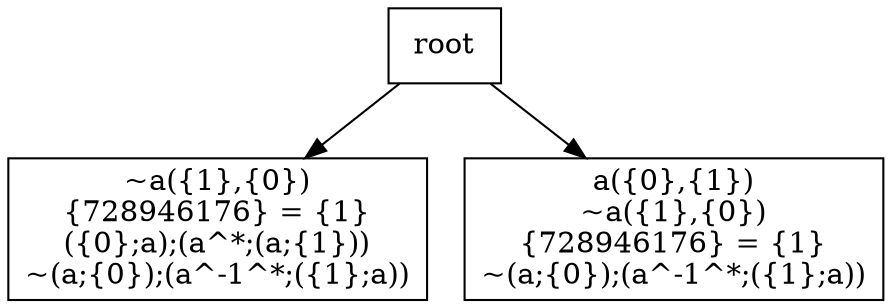 digraph {
node[shape="box"]
N0x12d104d40[label="~a({1},{0})
{728946176} = {1}
({0};a);(a^*;(a;{1}))
~(a;{0});(a^-1^*;({1};a))
"];
root -> N0x12d104d40;
N0x12d104e70[label="a({0},{1})
~a({1},{0})
{728946176} = {1}
~(a;{0});(a^-1^*;({1};a))
"];
root -> N0x12d104e70;
}
